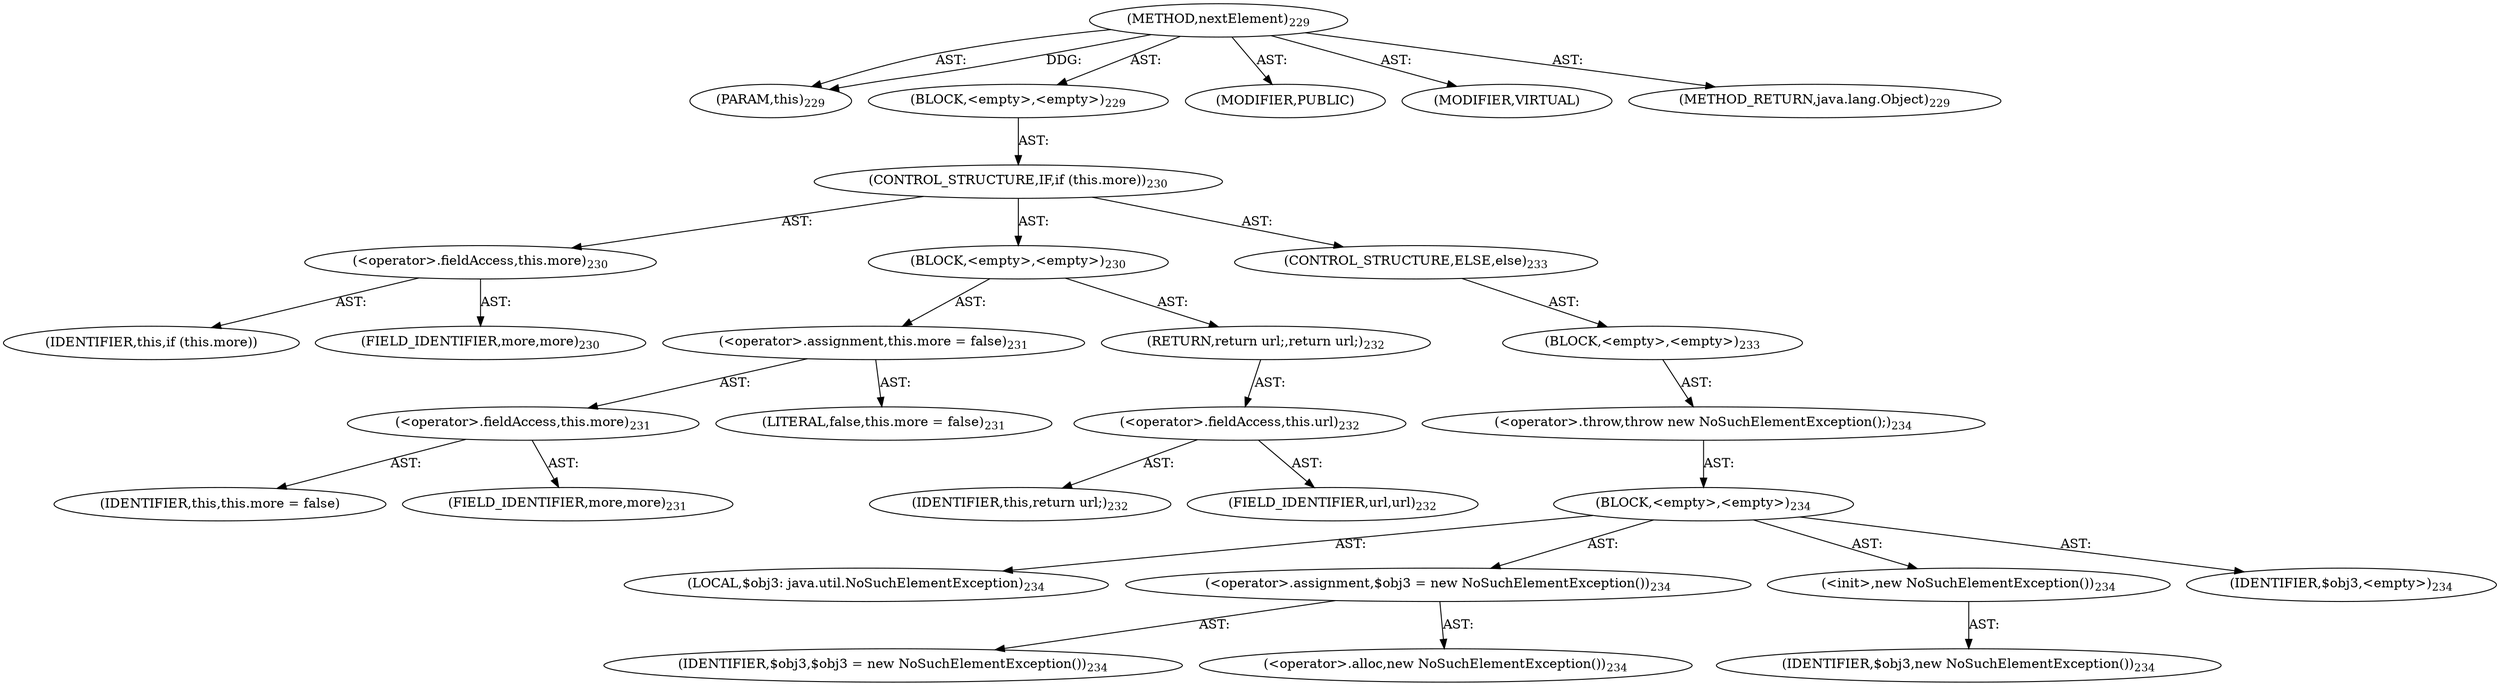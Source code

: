 digraph "nextElement" {  
"111669149726" [label = <(METHOD,nextElement)<SUB>229</SUB>> ]
"115964117042" [label = <(PARAM,this)<SUB>229</SUB>> ]
"25769803857" [label = <(BLOCK,&lt;empty&gt;,&lt;empty&gt;)<SUB>229</SUB>> ]
"47244640300" [label = <(CONTROL_STRUCTURE,IF,if (this.more))<SUB>230</SUB>> ]
"30064771365" [label = <(&lt;operator&gt;.fieldAccess,this.more)<SUB>230</SUB>> ]
"68719476984" [label = <(IDENTIFIER,this,if (this.more))> ]
"55834574926" [label = <(FIELD_IDENTIFIER,more,more)<SUB>230</SUB>> ]
"25769803858" [label = <(BLOCK,&lt;empty&gt;,&lt;empty&gt;)<SUB>230</SUB>> ]
"30064771366" [label = <(&lt;operator&gt;.assignment,this.more = false)<SUB>231</SUB>> ]
"30064771367" [label = <(&lt;operator&gt;.fieldAccess,this.more)<SUB>231</SUB>> ]
"68719476985" [label = <(IDENTIFIER,this,this.more = false)> ]
"55834574927" [label = <(FIELD_IDENTIFIER,more,more)<SUB>231</SUB>> ]
"90194313273" [label = <(LITERAL,false,this.more = false)<SUB>231</SUB>> ]
"146028888077" [label = <(RETURN,return url;,return url;)<SUB>232</SUB>> ]
"30064771368" [label = <(&lt;operator&gt;.fieldAccess,this.url)<SUB>232</SUB>> ]
"68719476986" [label = <(IDENTIFIER,this,return url;)<SUB>232</SUB>> ]
"55834574928" [label = <(FIELD_IDENTIFIER,url,url)<SUB>232</SUB>> ]
"47244640301" [label = <(CONTROL_STRUCTURE,ELSE,else)<SUB>233</SUB>> ]
"25769803859" [label = <(BLOCK,&lt;empty&gt;,&lt;empty&gt;)<SUB>233</SUB>> ]
"30064771369" [label = <(&lt;operator&gt;.throw,throw new NoSuchElementException();)<SUB>234</SUB>> ]
"25769803860" [label = <(BLOCK,&lt;empty&gt;,&lt;empty&gt;)<SUB>234</SUB>> ]
"94489280535" [label = <(LOCAL,$obj3: java.util.NoSuchElementException)<SUB>234</SUB>> ]
"30064771370" [label = <(&lt;operator&gt;.assignment,$obj3 = new NoSuchElementException())<SUB>234</SUB>> ]
"68719476987" [label = <(IDENTIFIER,$obj3,$obj3 = new NoSuchElementException())<SUB>234</SUB>> ]
"30064771371" [label = <(&lt;operator&gt;.alloc,new NoSuchElementException())<SUB>234</SUB>> ]
"30064771372" [label = <(&lt;init&gt;,new NoSuchElementException())<SUB>234</SUB>> ]
"68719476988" [label = <(IDENTIFIER,$obj3,new NoSuchElementException())<SUB>234</SUB>> ]
"68719476989" [label = <(IDENTIFIER,$obj3,&lt;empty&gt;)<SUB>234</SUB>> ]
"133143986258" [label = <(MODIFIER,PUBLIC)> ]
"133143986259" [label = <(MODIFIER,VIRTUAL)> ]
"128849018910" [label = <(METHOD_RETURN,java.lang.Object)<SUB>229</SUB>> ]
  "111669149726" -> "115964117042"  [ label = "AST: "] 
  "111669149726" -> "25769803857"  [ label = "AST: "] 
  "111669149726" -> "133143986258"  [ label = "AST: "] 
  "111669149726" -> "133143986259"  [ label = "AST: "] 
  "111669149726" -> "128849018910"  [ label = "AST: "] 
  "25769803857" -> "47244640300"  [ label = "AST: "] 
  "47244640300" -> "30064771365"  [ label = "AST: "] 
  "47244640300" -> "25769803858"  [ label = "AST: "] 
  "47244640300" -> "47244640301"  [ label = "AST: "] 
  "30064771365" -> "68719476984"  [ label = "AST: "] 
  "30064771365" -> "55834574926"  [ label = "AST: "] 
  "25769803858" -> "30064771366"  [ label = "AST: "] 
  "25769803858" -> "146028888077"  [ label = "AST: "] 
  "30064771366" -> "30064771367"  [ label = "AST: "] 
  "30064771366" -> "90194313273"  [ label = "AST: "] 
  "30064771367" -> "68719476985"  [ label = "AST: "] 
  "30064771367" -> "55834574927"  [ label = "AST: "] 
  "146028888077" -> "30064771368"  [ label = "AST: "] 
  "30064771368" -> "68719476986"  [ label = "AST: "] 
  "30064771368" -> "55834574928"  [ label = "AST: "] 
  "47244640301" -> "25769803859"  [ label = "AST: "] 
  "25769803859" -> "30064771369"  [ label = "AST: "] 
  "30064771369" -> "25769803860"  [ label = "AST: "] 
  "25769803860" -> "94489280535"  [ label = "AST: "] 
  "25769803860" -> "30064771370"  [ label = "AST: "] 
  "25769803860" -> "30064771372"  [ label = "AST: "] 
  "25769803860" -> "68719476989"  [ label = "AST: "] 
  "30064771370" -> "68719476987"  [ label = "AST: "] 
  "30064771370" -> "30064771371"  [ label = "AST: "] 
  "30064771372" -> "68719476988"  [ label = "AST: "] 
  "111669149726" -> "115964117042"  [ label = "DDG: "] 
}
